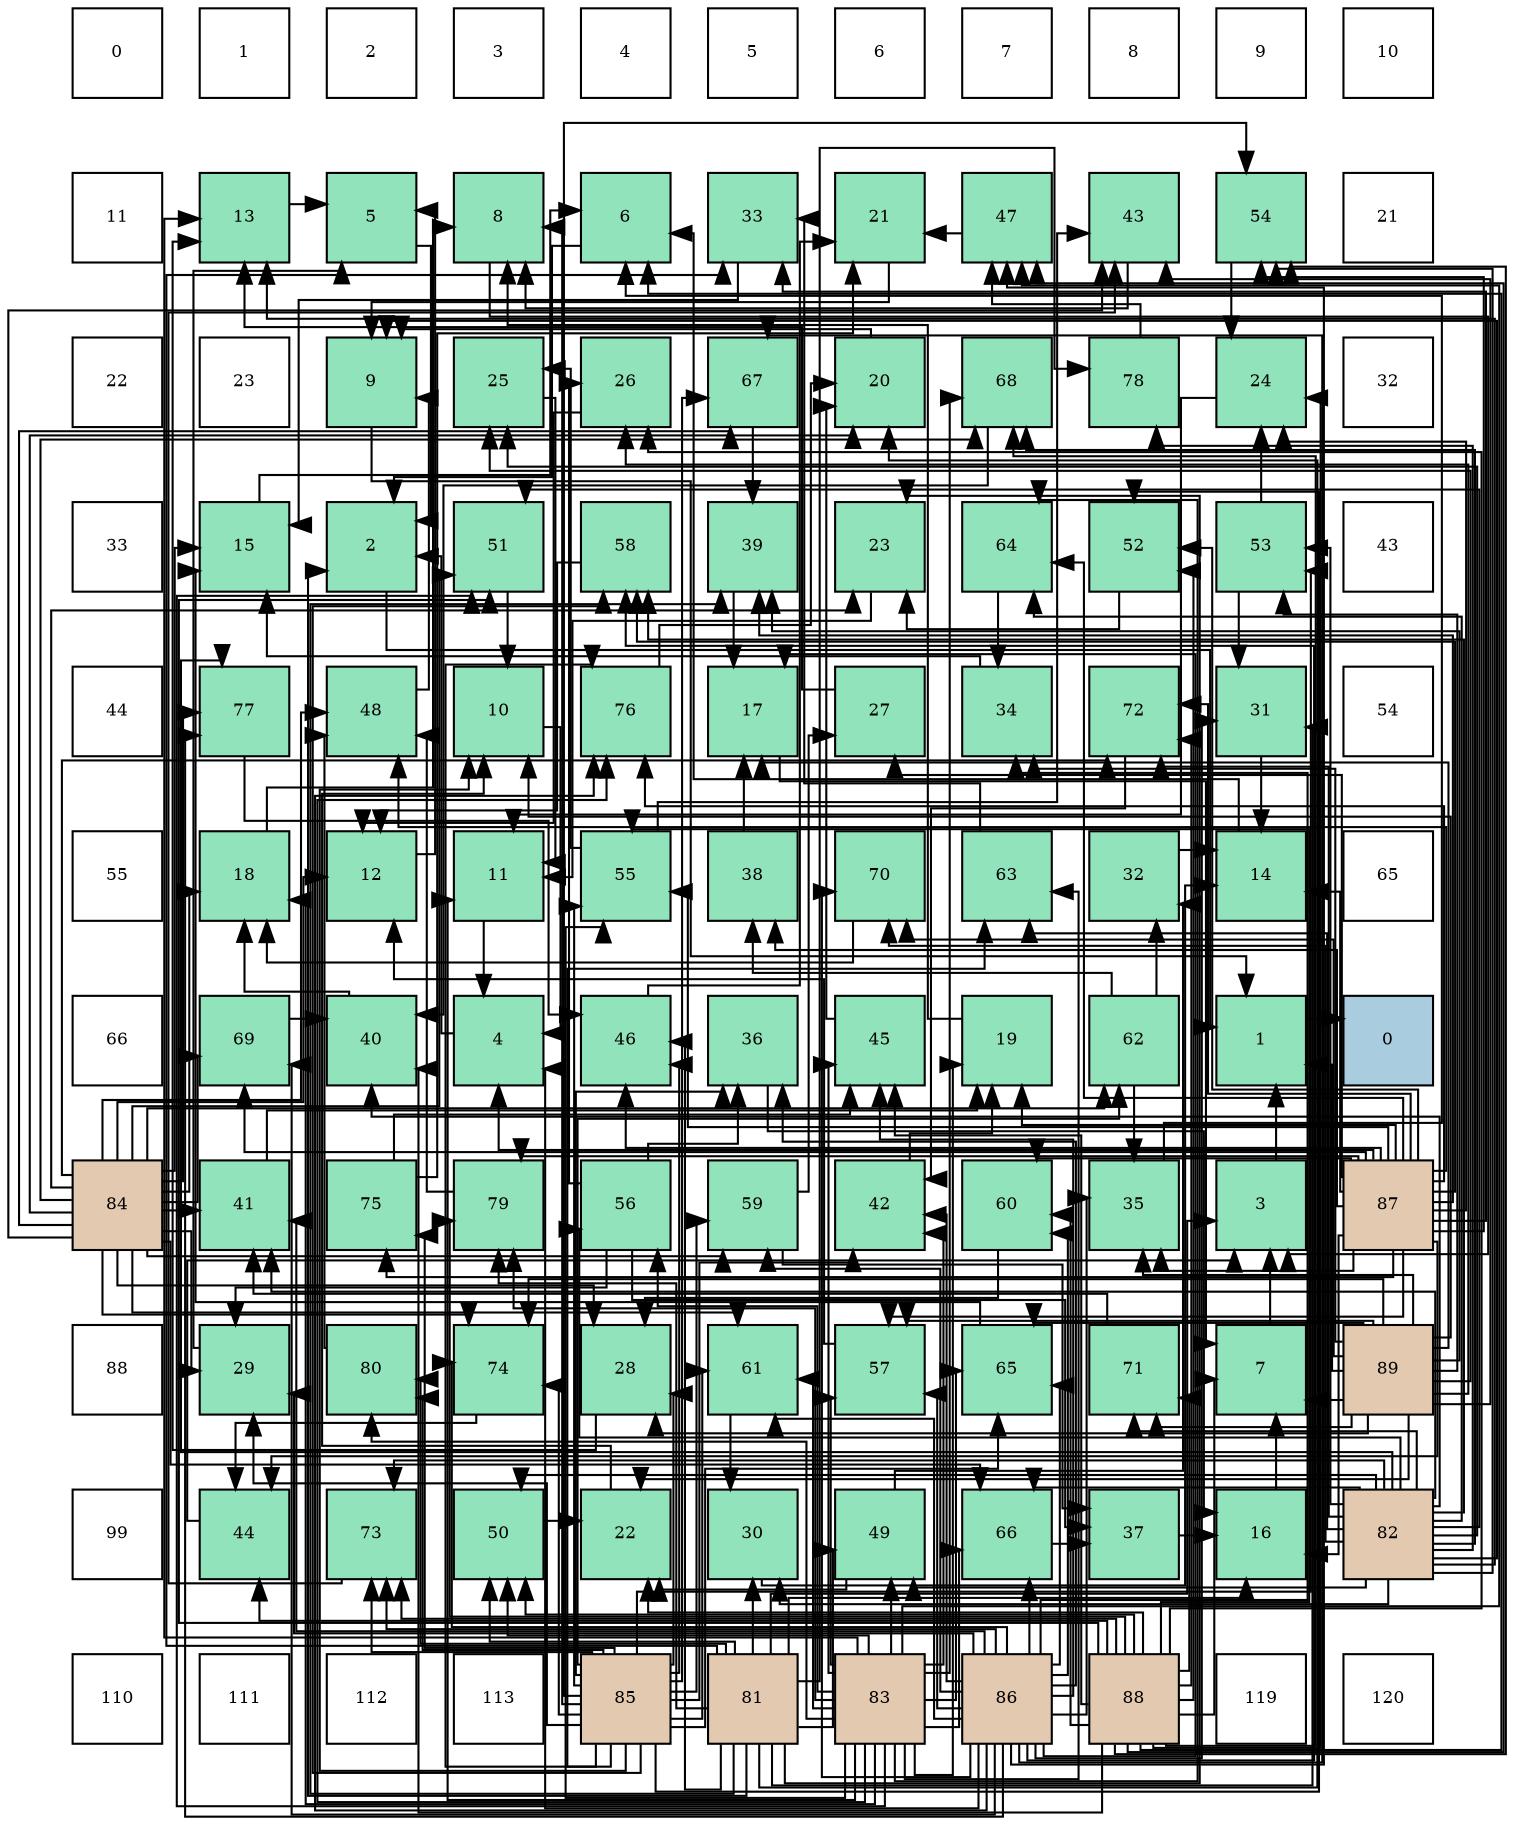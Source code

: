 digraph layout{
 rankdir=TB;
 splines=ortho;
 node [style=filled shape=square fixedsize=true width=0.6];
0[label="0", fontsize=8, fillcolor="#ffffff"];
1[label="1", fontsize=8, fillcolor="#ffffff"];
2[label="2", fontsize=8, fillcolor="#ffffff"];
3[label="3", fontsize=8, fillcolor="#ffffff"];
4[label="4", fontsize=8, fillcolor="#ffffff"];
5[label="5", fontsize=8, fillcolor="#ffffff"];
6[label="6", fontsize=8, fillcolor="#ffffff"];
7[label="7", fontsize=8, fillcolor="#ffffff"];
8[label="8", fontsize=8, fillcolor="#ffffff"];
9[label="9", fontsize=8, fillcolor="#ffffff"];
10[label="10", fontsize=8, fillcolor="#ffffff"];
11[label="11", fontsize=8, fillcolor="#ffffff"];
12[label="13", fontsize=8, fillcolor="#91e3bb"];
13[label="5", fontsize=8, fillcolor="#91e3bb"];
14[label="8", fontsize=8, fillcolor="#91e3bb"];
15[label="6", fontsize=8, fillcolor="#91e3bb"];
16[label="33", fontsize=8, fillcolor="#91e3bb"];
17[label="21", fontsize=8, fillcolor="#91e3bb"];
18[label="47", fontsize=8, fillcolor="#91e3bb"];
19[label="43", fontsize=8, fillcolor="#91e3bb"];
20[label="54", fontsize=8, fillcolor="#91e3bb"];
21[label="21", fontsize=8, fillcolor="#ffffff"];
22[label="22", fontsize=8, fillcolor="#ffffff"];
23[label="23", fontsize=8, fillcolor="#ffffff"];
24[label="9", fontsize=8, fillcolor="#91e3bb"];
25[label="25", fontsize=8, fillcolor="#91e3bb"];
26[label="26", fontsize=8, fillcolor="#91e3bb"];
27[label="67", fontsize=8, fillcolor="#91e3bb"];
28[label="20", fontsize=8, fillcolor="#91e3bb"];
29[label="68", fontsize=8, fillcolor="#91e3bb"];
30[label="78", fontsize=8, fillcolor="#91e3bb"];
31[label="24", fontsize=8, fillcolor="#91e3bb"];
32[label="32", fontsize=8, fillcolor="#ffffff"];
33[label="33", fontsize=8, fillcolor="#ffffff"];
34[label="15", fontsize=8, fillcolor="#91e3bb"];
35[label="2", fontsize=8, fillcolor="#91e3bb"];
36[label="51", fontsize=8, fillcolor="#91e3bb"];
37[label="58", fontsize=8, fillcolor="#91e3bb"];
38[label="39", fontsize=8, fillcolor="#91e3bb"];
39[label="23", fontsize=8, fillcolor="#91e3bb"];
40[label="64", fontsize=8, fillcolor="#91e3bb"];
41[label="52", fontsize=8, fillcolor="#91e3bb"];
42[label="53", fontsize=8, fillcolor="#91e3bb"];
43[label="43", fontsize=8, fillcolor="#ffffff"];
44[label="44", fontsize=8, fillcolor="#ffffff"];
45[label="77", fontsize=8, fillcolor="#91e3bb"];
46[label="48", fontsize=8, fillcolor="#91e3bb"];
47[label="10", fontsize=8, fillcolor="#91e3bb"];
48[label="76", fontsize=8, fillcolor="#91e3bb"];
49[label="17", fontsize=8, fillcolor="#91e3bb"];
50[label="27", fontsize=8, fillcolor="#91e3bb"];
51[label="34", fontsize=8, fillcolor="#91e3bb"];
52[label="72", fontsize=8, fillcolor="#91e3bb"];
53[label="31", fontsize=8, fillcolor="#91e3bb"];
54[label="54", fontsize=8, fillcolor="#ffffff"];
55[label="55", fontsize=8, fillcolor="#ffffff"];
56[label="18", fontsize=8, fillcolor="#91e3bb"];
57[label="12", fontsize=8, fillcolor="#91e3bb"];
58[label="11", fontsize=8, fillcolor="#91e3bb"];
59[label="55", fontsize=8, fillcolor="#91e3bb"];
60[label="38", fontsize=8, fillcolor="#91e3bb"];
61[label="70", fontsize=8, fillcolor="#91e3bb"];
62[label="63", fontsize=8, fillcolor="#91e3bb"];
63[label="32", fontsize=8, fillcolor="#91e3bb"];
64[label="14", fontsize=8, fillcolor="#91e3bb"];
65[label="65", fontsize=8, fillcolor="#ffffff"];
66[label="66", fontsize=8, fillcolor="#ffffff"];
67[label="69", fontsize=8, fillcolor="#91e3bb"];
68[label="40", fontsize=8, fillcolor="#91e3bb"];
69[label="4", fontsize=8, fillcolor="#91e3bb"];
70[label="46", fontsize=8, fillcolor="#91e3bb"];
71[label="36", fontsize=8, fillcolor="#91e3bb"];
72[label="45", fontsize=8, fillcolor="#91e3bb"];
73[label="19", fontsize=8, fillcolor="#91e3bb"];
74[label="62", fontsize=8, fillcolor="#91e3bb"];
75[label="1", fontsize=8, fillcolor="#91e3bb"];
76[label="0", fontsize=8, fillcolor="#a9ccde"];
77[label="84", fontsize=8, fillcolor="#e3c9af"];
78[label="41", fontsize=8, fillcolor="#91e3bb"];
79[label="75", fontsize=8, fillcolor="#91e3bb"];
80[label="79", fontsize=8, fillcolor="#91e3bb"];
81[label="56", fontsize=8, fillcolor="#91e3bb"];
82[label="59", fontsize=8, fillcolor="#91e3bb"];
83[label="42", fontsize=8, fillcolor="#91e3bb"];
84[label="60", fontsize=8, fillcolor="#91e3bb"];
85[label="35", fontsize=8, fillcolor="#91e3bb"];
86[label="3", fontsize=8, fillcolor="#91e3bb"];
87[label="87", fontsize=8, fillcolor="#e3c9af"];
88[label="88", fontsize=8, fillcolor="#ffffff"];
89[label="29", fontsize=8, fillcolor="#91e3bb"];
90[label="80", fontsize=8, fillcolor="#91e3bb"];
91[label="74", fontsize=8, fillcolor="#91e3bb"];
92[label="28", fontsize=8, fillcolor="#91e3bb"];
93[label="61", fontsize=8, fillcolor="#91e3bb"];
94[label="57", fontsize=8, fillcolor="#91e3bb"];
95[label="65", fontsize=8, fillcolor="#91e3bb"];
96[label="71", fontsize=8, fillcolor="#91e3bb"];
97[label="7", fontsize=8, fillcolor="#91e3bb"];
98[label="89", fontsize=8, fillcolor="#e3c9af"];
99[label="99", fontsize=8, fillcolor="#ffffff"];
100[label="44", fontsize=8, fillcolor="#91e3bb"];
101[label="73", fontsize=8, fillcolor="#91e3bb"];
102[label="50", fontsize=8, fillcolor="#91e3bb"];
103[label="22", fontsize=8, fillcolor="#91e3bb"];
104[label="30", fontsize=8, fillcolor="#91e3bb"];
105[label="49", fontsize=8, fillcolor="#91e3bb"];
106[label="66", fontsize=8, fillcolor="#91e3bb"];
107[label="37", fontsize=8, fillcolor="#91e3bb"];
108[label="16", fontsize=8, fillcolor="#91e3bb"];
109[label="82", fontsize=8, fillcolor="#e3c9af"];
110[label="110", fontsize=8, fillcolor="#ffffff"];
111[label="111", fontsize=8, fillcolor="#ffffff"];
112[label="112", fontsize=8, fillcolor="#ffffff"];
113[label="113", fontsize=8, fillcolor="#ffffff"];
114[label="85", fontsize=8, fillcolor="#e3c9af"];
115[label="81", fontsize=8, fillcolor="#e3c9af"];
116[label="83", fontsize=8, fillcolor="#e3c9af"];
117[label="86", fontsize=8, fillcolor="#e3c9af"];
118[label="88", fontsize=8, fillcolor="#e3c9af"];
119[label="119", fontsize=8, fillcolor="#ffffff"];
120[label="120", fontsize=8, fillcolor="#ffffff"];
edge [constraint=false, style=vis];75 -> 76;
35 -> 75;
86 -> 75;
69 -> 35;
13 -> 35;
15 -> 35;
97 -> 86;
14 -> 86;
24 -> 75;
47 -> 69;
58 -> 69;
57 -> 13;
12 -> 13;
64 -> 15;
34 -> 15;
108 -> 97;
49 -> 97;
56 -> 14;
73 -> 14;
28 -> 24;
17 -> 24;
103 -> 47;
39 -> 58;
31 -> 58;
25 -> 58;
26 -> 57;
50 -> 12;
92 -> 12;
89 -> 13;
104 -> 64;
53 -> 64;
63 -> 64;
16 -> 34;
51 -> 34;
85 -> 15;
71 -> 108;
107 -> 108;
60 -> 49;
38 -> 49;
68 -> 56;
78 -> 73;
83 -> 73;
19 -> 14;
100 -> 86;
72 -> 28;
70 -> 17;
18 -> 17;
46 -> 24;
105 -> 103;
105 -> 63;
102 -> 103;
36 -> 47;
41 -> 39;
42 -> 31;
42 -> 53;
20 -> 31;
59 -> 25;
59 -> 19;
81 -> 26;
81 -> 89;
81 -> 71;
81 -> 107;
94 -> 57;
37 -> 57;
82 -> 50;
82 -> 107;
84 -> 92;
93 -> 104;
74 -> 63;
74 -> 85;
74 -> 60;
62 -> 16;
40 -> 51;
95 -> 34;
106 -> 107;
27 -> 38;
29 -> 68;
67 -> 68;
61 -> 56;
96 -> 78;
52 -> 83;
101 -> 19;
91 -> 100;
79 -> 17;
79 -> 72;
48 -> 28;
45 -> 70;
30 -> 18;
80 -> 46;
90 -> 46;
115 -> 35;
115 -> 86;
115 -> 108;
115 -> 28;
115 -> 39;
115 -> 104;
115 -> 53;
115 -> 16;
115 -> 38;
115 -> 70;
115 -> 105;
115 -> 102;
115 -> 30;
115 -> 80;
115 -> 90;
109 -> 24;
109 -> 12;
109 -> 25;
109 -> 104;
109 -> 68;
109 -> 78;
109 -> 105;
109 -> 102;
109 -> 36;
109 -> 42;
109 -> 20;
109 -> 81;
109 -> 37;
109 -> 62;
109 -> 40;
109 -> 106;
109 -> 29;
109 -> 61;
109 -> 96;
109 -> 52;
109 -> 101;
109 -> 45;
109 -> 30;
116 -> 58;
116 -> 12;
116 -> 56;
116 -> 73;
116 -> 83;
116 -> 72;
116 -> 18;
116 -> 105;
116 -> 102;
116 -> 36;
116 -> 59;
116 -> 81;
116 -> 94;
116 -> 93;
116 -> 62;
116 -> 40;
116 -> 95;
116 -> 106;
116 -> 29;
116 -> 48;
116 -> 80;
116 -> 90;
77 -> 57;
77 -> 34;
77 -> 56;
77 -> 28;
77 -> 39;
77 -> 92;
77 -> 89;
77 -> 78;
77 -> 19;
77 -> 46;
77 -> 36;
77 -> 82;
77 -> 93;
77 -> 74;
77 -> 106;
77 -> 27;
77 -> 29;
77 -> 67;
77 -> 52;
77 -> 91;
77 -> 45;
114 -> 14;
114 -> 47;
114 -> 92;
114 -> 89;
114 -> 71;
114 -> 83;
114 -> 70;
114 -> 41;
114 -> 42;
114 -> 20;
114 -> 59;
114 -> 37;
114 -> 82;
114 -> 93;
114 -> 74;
114 -> 62;
114 -> 95;
114 -> 27;
114 -> 101;
114 -> 91;
114 -> 79;
114 -> 48;
114 -> 90;
117 -> 69;
117 -> 49;
117 -> 89;
117 -> 53;
117 -> 51;
117 -> 85;
117 -> 71;
117 -> 78;
117 -> 83;
117 -> 72;
117 -> 18;
117 -> 94;
117 -> 37;
117 -> 82;
117 -> 84;
117 -> 93;
117 -> 95;
117 -> 106;
117 -> 27;
117 -> 67;
117 -> 61;
117 -> 101;
117 -> 91;
117 -> 48;
117 -> 45;
87 -> 69;
87 -> 64;
87 -> 108;
87 -> 73;
87 -> 31;
87 -> 50;
87 -> 16;
87 -> 85;
87 -> 60;
87 -> 38;
87 -> 100;
87 -> 70;
87 -> 46;
87 -> 41;
87 -> 20;
87 -> 59;
87 -> 94;
87 -> 37;
87 -> 84;
87 -> 40;
87 -> 67;
87 -> 52;
87 -> 79;
87 -> 48;
87 -> 80;
118 -> 15;
118 -> 97;
118 -> 103;
118 -> 31;
118 -> 26;
118 -> 68;
118 -> 100;
118 -> 72;
118 -> 18;
118 -> 102;
118 -> 36;
118 -> 41;
118 -> 20;
118 -> 59;
118 -> 84;
118 -> 29;
118 -> 96;
118 -> 52;
118 -> 101;
118 -> 80;
98 -> 75;
98 -> 97;
98 -> 47;
98 -> 49;
98 -> 103;
98 -> 25;
98 -> 26;
98 -> 92;
98 -> 51;
98 -> 85;
98 -> 38;
98 -> 19;
98 -> 42;
98 -> 94;
98 -> 95;
98 -> 61;
98 -> 96;
98 -> 91;
edge [constraint=true, style=invis];
0 -> 11 -> 22 -> 33 -> 44 -> 55 -> 66 -> 77 -> 88 -> 99 -> 110;
1 -> 12 -> 23 -> 34 -> 45 -> 56 -> 67 -> 78 -> 89 -> 100 -> 111;
2 -> 13 -> 24 -> 35 -> 46 -> 57 -> 68 -> 79 -> 90 -> 101 -> 112;
3 -> 14 -> 25 -> 36 -> 47 -> 58 -> 69 -> 80 -> 91 -> 102 -> 113;
4 -> 15 -> 26 -> 37 -> 48 -> 59 -> 70 -> 81 -> 92 -> 103 -> 114;
5 -> 16 -> 27 -> 38 -> 49 -> 60 -> 71 -> 82 -> 93 -> 104 -> 115;
6 -> 17 -> 28 -> 39 -> 50 -> 61 -> 72 -> 83 -> 94 -> 105 -> 116;
7 -> 18 -> 29 -> 40 -> 51 -> 62 -> 73 -> 84 -> 95 -> 106 -> 117;
8 -> 19 -> 30 -> 41 -> 52 -> 63 -> 74 -> 85 -> 96 -> 107 -> 118;
9 -> 20 -> 31 -> 42 -> 53 -> 64 -> 75 -> 86 -> 97 -> 108 -> 119;
10 -> 21 -> 32 -> 43 -> 54 -> 65 -> 76 -> 87 -> 98 -> 109 -> 120;
rank = same {0 -> 1 -> 2 -> 3 -> 4 -> 5 -> 6 -> 7 -> 8 -> 9 -> 10};
rank = same {11 -> 12 -> 13 -> 14 -> 15 -> 16 -> 17 -> 18 -> 19 -> 20 -> 21};
rank = same {22 -> 23 -> 24 -> 25 -> 26 -> 27 -> 28 -> 29 -> 30 -> 31 -> 32};
rank = same {33 -> 34 -> 35 -> 36 -> 37 -> 38 -> 39 -> 40 -> 41 -> 42 -> 43};
rank = same {44 -> 45 -> 46 -> 47 -> 48 -> 49 -> 50 -> 51 -> 52 -> 53 -> 54};
rank = same {55 -> 56 -> 57 -> 58 -> 59 -> 60 -> 61 -> 62 -> 63 -> 64 -> 65};
rank = same {66 -> 67 -> 68 -> 69 -> 70 -> 71 -> 72 -> 73 -> 74 -> 75 -> 76};
rank = same {77 -> 78 -> 79 -> 80 -> 81 -> 82 -> 83 -> 84 -> 85 -> 86 -> 87};
rank = same {88 -> 89 -> 90 -> 91 -> 92 -> 93 -> 94 -> 95 -> 96 -> 97 -> 98};
rank = same {99 -> 100 -> 101 -> 102 -> 103 -> 104 -> 105 -> 106 -> 107 -> 108 -> 109};
rank = same {110 -> 111 -> 112 -> 113 -> 114 -> 115 -> 116 -> 117 -> 118 -> 119 -> 120};
}
